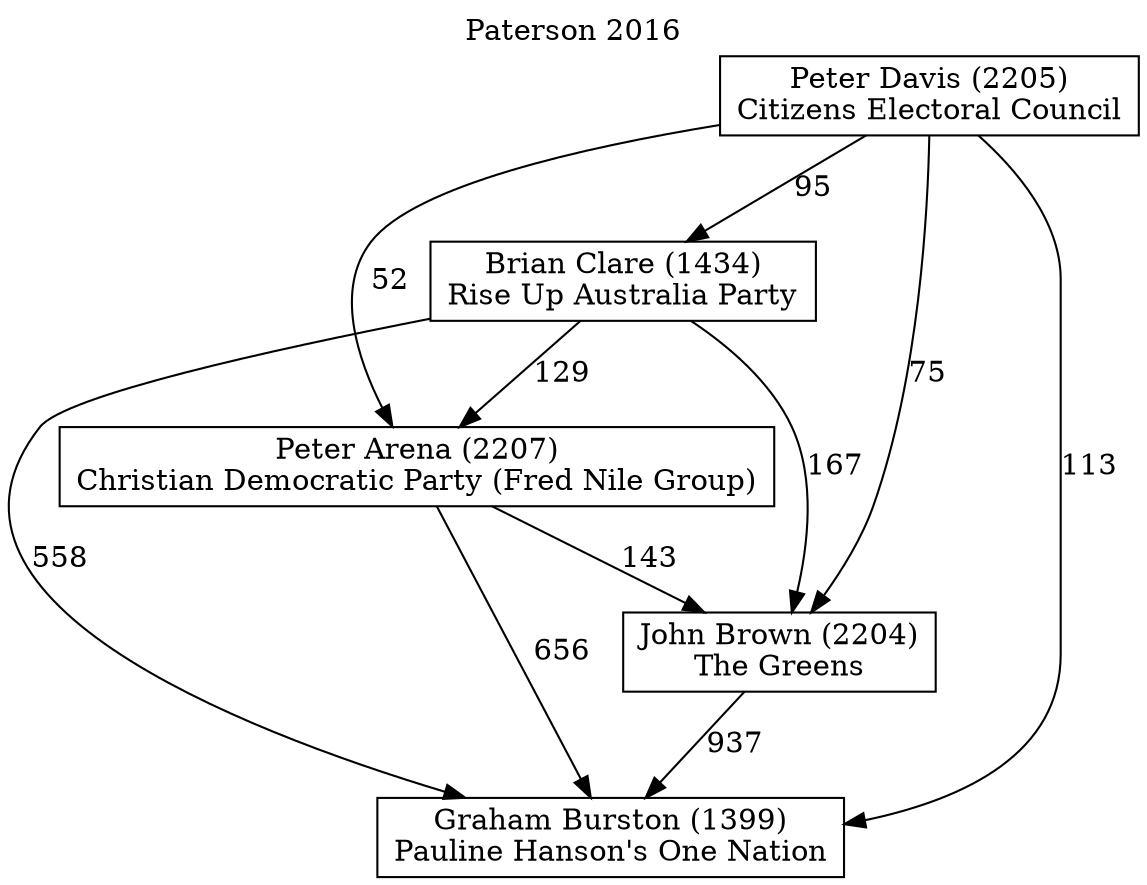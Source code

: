 // House preference flow
digraph "Graham Burston (1399)_Paterson_2016" {
	graph [label="Paterson 2016" labelloc=t mclimit=10]
	node [shape=box]
	"Graham Burston (1399)" [label="Graham Burston (1399)
Pauline Hanson's One Nation"]
	"Peter Arena (2207)" [label="Peter Arena (2207)
Christian Democratic Party (Fred Nile Group)"]
	"John Brown (2204)" [label="John Brown (2204)
The Greens"]
	"Brian Clare (1434)" [label="Brian Clare (1434)
Rise Up Australia Party"]
	"Peter Davis (2205)" [label="Peter Davis (2205)
Citizens Electoral Council"]
	"Brian Clare (1434)" -> "John Brown (2204)" [label=167]
	"Brian Clare (1434)" -> "Graham Burston (1399)" [label=558]
	"Peter Arena (2207)" -> "Graham Burston (1399)" [label=656]
	"Peter Arena (2207)" -> "John Brown (2204)" [label=143]
	"Peter Davis (2205)" -> "Brian Clare (1434)" [label=95]
	"Peter Davis (2205)" -> "Graham Burston (1399)" [label=113]
	"John Brown (2204)" -> "Graham Burston (1399)" [label=937]
	"Peter Davis (2205)" -> "Peter Arena (2207)" [label=52]
	"Peter Davis (2205)" -> "John Brown (2204)" [label=75]
	"Brian Clare (1434)" -> "Peter Arena (2207)" [label=129]
}
